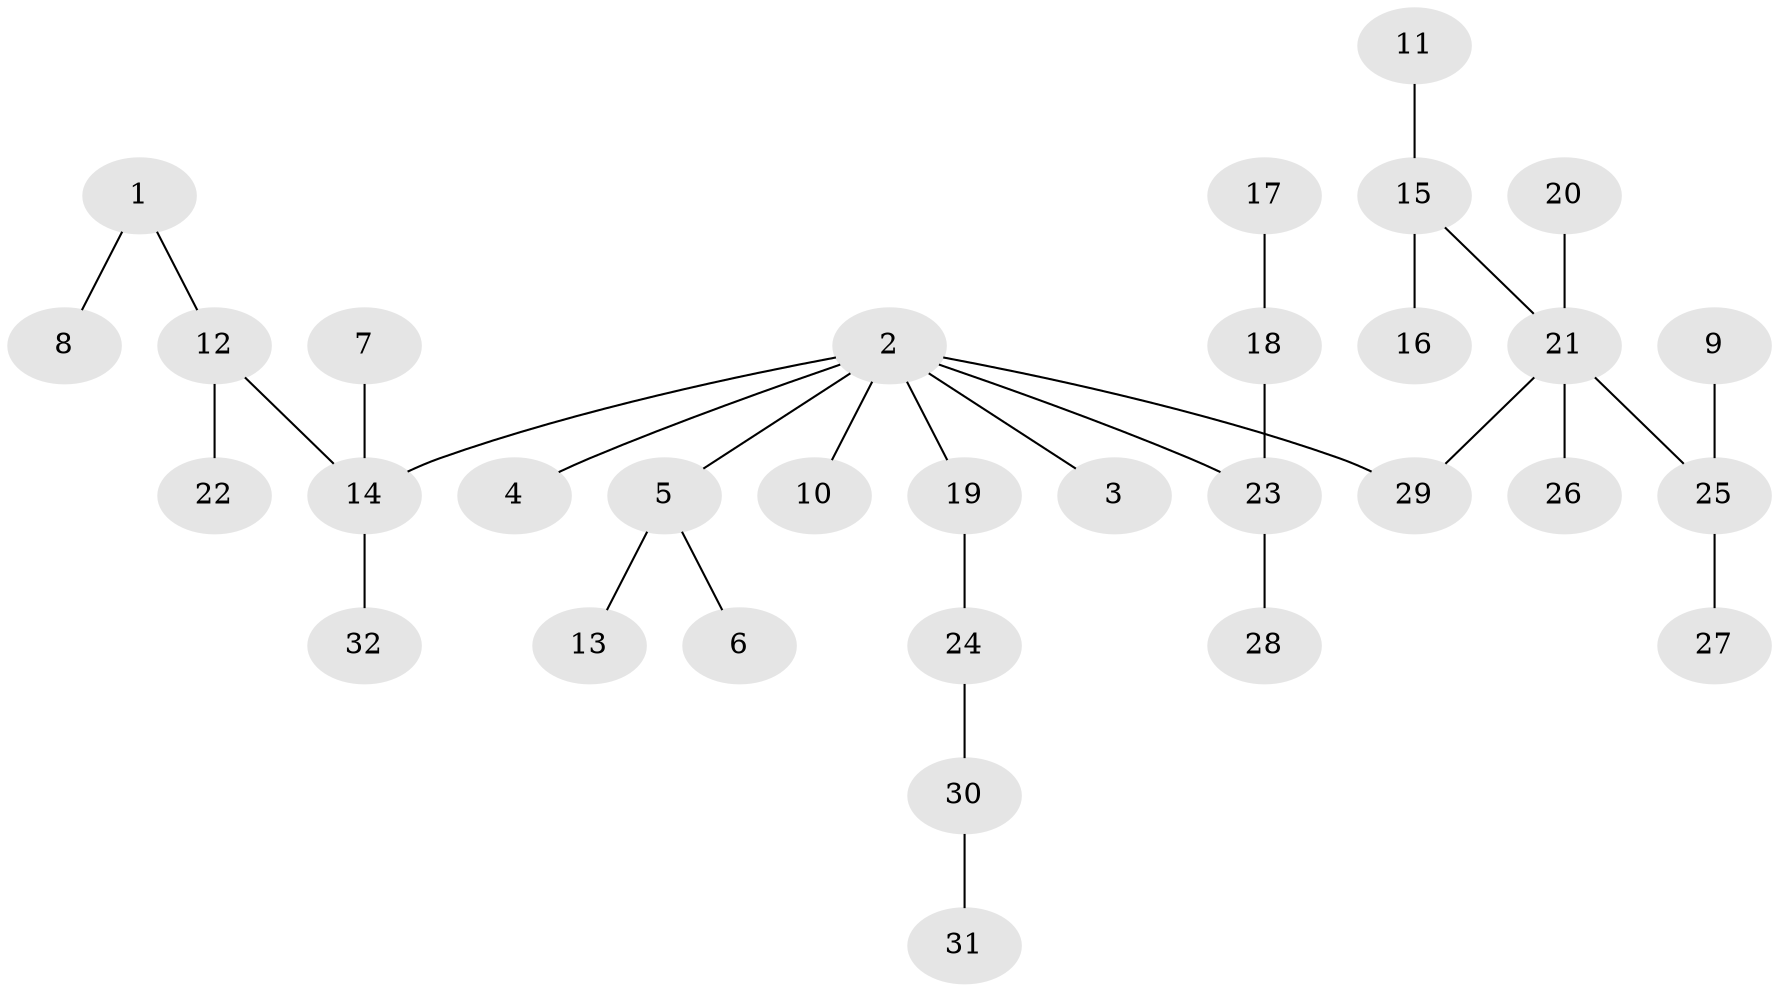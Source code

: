 // original degree distribution, {7: 0.015625, 4: 0.125, 5: 0.03125, 3: 0.078125, 2: 0.21875, 1: 0.53125}
// Generated by graph-tools (version 1.1) at 2025/26/03/09/25 03:26:23]
// undirected, 32 vertices, 31 edges
graph export_dot {
graph [start="1"]
  node [color=gray90,style=filled];
  1;
  2;
  3;
  4;
  5;
  6;
  7;
  8;
  9;
  10;
  11;
  12;
  13;
  14;
  15;
  16;
  17;
  18;
  19;
  20;
  21;
  22;
  23;
  24;
  25;
  26;
  27;
  28;
  29;
  30;
  31;
  32;
  1 -- 8 [weight=1.0];
  1 -- 12 [weight=1.0];
  2 -- 3 [weight=1.0];
  2 -- 4 [weight=1.0];
  2 -- 5 [weight=1.0];
  2 -- 10 [weight=1.0];
  2 -- 14 [weight=1.0];
  2 -- 19 [weight=1.0];
  2 -- 23 [weight=1.0];
  2 -- 29 [weight=1.0];
  5 -- 6 [weight=1.0];
  5 -- 13 [weight=1.0];
  7 -- 14 [weight=1.0];
  9 -- 25 [weight=1.0];
  11 -- 15 [weight=1.0];
  12 -- 14 [weight=1.0];
  12 -- 22 [weight=1.0];
  14 -- 32 [weight=1.0];
  15 -- 16 [weight=1.0];
  15 -- 21 [weight=1.0];
  17 -- 18 [weight=1.0];
  18 -- 23 [weight=1.0];
  19 -- 24 [weight=1.0];
  20 -- 21 [weight=1.0];
  21 -- 25 [weight=1.0];
  21 -- 26 [weight=1.0];
  21 -- 29 [weight=1.0];
  23 -- 28 [weight=1.0];
  24 -- 30 [weight=1.0];
  25 -- 27 [weight=1.0];
  30 -- 31 [weight=1.0];
}
